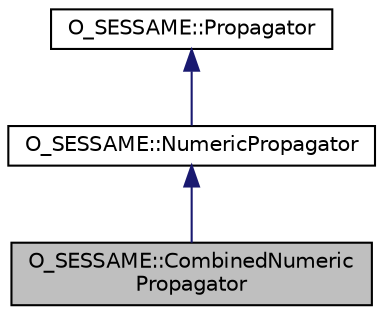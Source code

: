 digraph "O_SESSAME::CombinedNumericPropagator"
{
  edge [fontname="Helvetica",fontsize="10",labelfontname="Helvetica",labelfontsize="10"];
  node [fontname="Helvetica",fontsize="10",shape=record];
  Node1 [label="O_SESSAME::CombinedNumeric\lPropagator",height=0.2,width=0.4,color="black", fillcolor="grey75", style="filled", fontcolor="black"];
  Node2 -> Node1 [dir="back",color="midnightblue",fontsize="10",style="solid",fontname="Helvetica"];
  Node2 [label="O_SESSAME::NumericPropagator",height=0.2,width=0.4,color="black", fillcolor="white", style="filled",URL="$classO__SESSAME_1_1NumericPropagator.html"];
  Node3 -> Node2 [dir="back",color="midnightblue",fontsize="10",style="solid",fontname="Helvetica"];
  Node3 [label="O_SESSAME::Propagator",height=0.2,width=0.4,color="black", fillcolor="white", style="filled",URL="$classO__SESSAME_1_1Propagator.html",tooltip="Encapsulation of the propagation of the spacecraft dynamics (attitude, orbital, etc.)The propagator is used to tie together the various spacecraft dynamics that are desired to be propagated. The user has the ability to set the time derivative equations, integrators, parameters, etc. as necessary. Furthermore, the Propagator class can be derived for more functionality. "];
}
